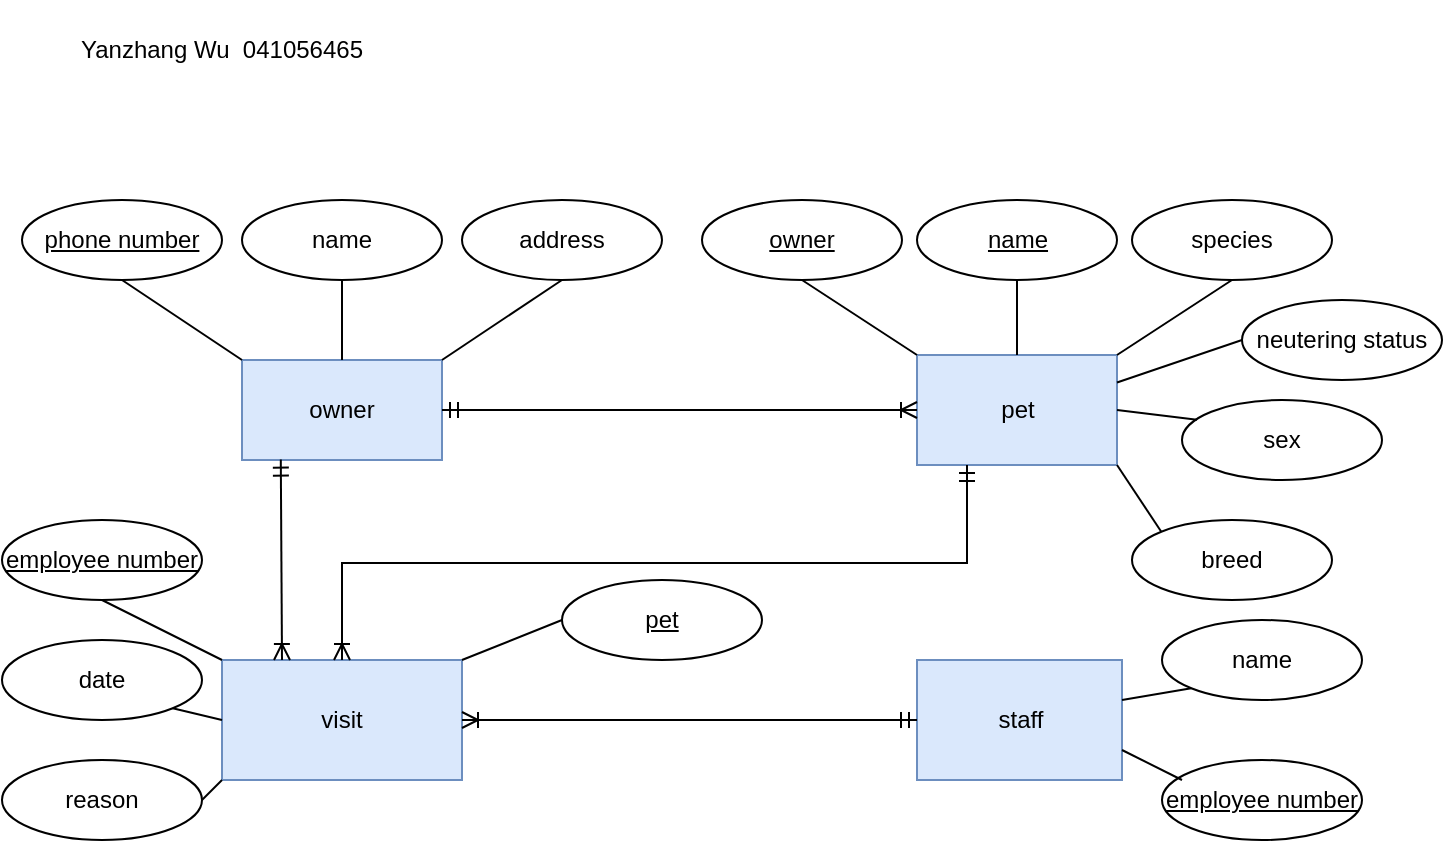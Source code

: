 <mxfile version="18.1.3" type="device" pages="2"><diagram id="aLRyT2M7rvpwgeUAvKRm" name="Page-1"><mxGraphModel dx="965" dy="609" grid="0" gridSize="10" guides="1" tooltips="1" connect="1" arrows="1" fold="1" page="1" pageScale="1" pageWidth="850" pageHeight="1100" math="0" shadow="0"><root><mxCell id="0"/><mxCell id="1" parent="0"/><mxCell id="voNRHpsxvCTgHPpzD3Z7-1" value="owner" style="rounded=0;whiteSpace=wrap;html=1;fillColor=#dae8fc;strokeColor=#6c8ebf;" parent="1" vertex="1"><mxGeometry x="130" y="190" width="100" height="50" as="geometry"/></mxCell><mxCell id="Mbcgf_EKkZWZRIK-z_gJ-5" value="phone number" style="ellipse;whiteSpace=wrap;html=1;align=center;fontStyle=4;" parent="1" vertex="1"><mxGeometry x="20" y="110" width="100" height="40" as="geometry"/></mxCell><mxCell id="Mbcgf_EKkZWZRIK-z_gJ-6" value="name" style="ellipse;whiteSpace=wrap;html=1;align=center;" parent="1" vertex="1"><mxGeometry x="130" y="110" width="100" height="40" as="geometry"/></mxCell><mxCell id="Mbcgf_EKkZWZRIK-z_gJ-7" value="address" style="ellipse;whiteSpace=wrap;html=1;align=center;" parent="1" vertex="1"><mxGeometry x="240" y="110" width="100" height="40" as="geometry"/></mxCell><mxCell id="Mbcgf_EKkZWZRIK-z_gJ-8" value="" style="endArrow=none;html=1;rounded=0;exitX=0.5;exitY=1;exitDx=0;exitDy=0;entryX=0;entryY=0;entryDx=0;entryDy=0;" parent="1" source="Mbcgf_EKkZWZRIK-z_gJ-5" target="voNRHpsxvCTgHPpzD3Z7-1" edge="1"><mxGeometry width="50" height="50" relative="1" as="geometry"><mxPoint x="460" y="330" as="sourcePoint"/><mxPoint x="510" y="280" as="targetPoint"/></mxGeometry></mxCell><mxCell id="Mbcgf_EKkZWZRIK-z_gJ-11" value="" style="endArrow=none;html=1;rounded=0;exitX=0.5;exitY=1;exitDx=0;exitDy=0;entryX=0.5;entryY=0;entryDx=0;entryDy=0;" parent="1" source="Mbcgf_EKkZWZRIK-z_gJ-6" target="voNRHpsxvCTgHPpzD3Z7-1" edge="1"><mxGeometry width="50" height="50" relative="1" as="geometry"><mxPoint x="460" y="330" as="sourcePoint"/><mxPoint x="510" y="280" as="targetPoint"/></mxGeometry></mxCell><mxCell id="Mbcgf_EKkZWZRIK-z_gJ-12" value="" style="endArrow=none;html=1;rounded=0;exitX=1;exitY=0;exitDx=0;exitDy=0;entryX=0.5;entryY=1;entryDx=0;entryDy=0;" parent="1" source="voNRHpsxvCTgHPpzD3Z7-1" target="Mbcgf_EKkZWZRIK-z_gJ-7" edge="1"><mxGeometry width="50" height="50" relative="1" as="geometry"><mxPoint x="460" y="330" as="sourcePoint"/><mxPoint x="510" y="280" as="targetPoint"/></mxGeometry></mxCell><mxCell id="Mbcgf_EKkZWZRIK-z_gJ-13" value="pet" style="whiteSpace=wrap;html=1;align=center;fillColor=#dae8fc;strokeColor=#6c8ebf;" parent="1" vertex="1"><mxGeometry x="467.5" y="187.5" width="100" height="55" as="geometry"/></mxCell><mxCell id="Mbcgf_EKkZWZRIK-z_gJ-14" value="owner" style="ellipse;whiteSpace=wrap;html=1;align=center;fontStyle=4;" parent="1" vertex="1"><mxGeometry x="360" y="110" width="100" height="40" as="geometry"/></mxCell><mxCell id="Mbcgf_EKkZWZRIK-z_gJ-15" value="name" style="ellipse;whiteSpace=wrap;html=1;align=center;fontStyle=4" parent="1" vertex="1"><mxGeometry x="467.5" y="110" width="100" height="40" as="geometry"/></mxCell><mxCell id="Mbcgf_EKkZWZRIK-z_gJ-16" value="species" style="ellipse;whiteSpace=wrap;html=1;align=center;" parent="1" vertex="1"><mxGeometry x="575" y="110" width="100" height="40" as="geometry"/></mxCell><mxCell id="Mbcgf_EKkZWZRIK-z_gJ-17" value="breed" style="ellipse;whiteSpace=wrap;html=1;align=center;" parent="1" vertex="1"><mxGeometry x="575" y="270" width="100" height="40" as="geometry"/></mxCell><mxCell id="Mbcgf_EKkZWZRIK-z_gJ-18" value="sex" style="ellipse;whiteSpace=wrap;html=1;align=center;" parent="1" vertex="1"><mxGeometry x="600" y="210" width="100" height="40" as="geometry"/></mxCell><mxCell id="Mbcgf_EKkZWZRIK-z_gJ-19" value="neutering status" style="ellipse;whiteSpace=wrap;html=1;align=center;" parent="1" vertex="1"><mxGeometry x="630" y="160" width="100" height="40" as="geometry"/></mxCell><mxCell id="Mbcgf_EKkZWZRIK-z_gJ-23" value="" style="endArrow=none;html=1;rounded=0;exitX=0;exitY=0;exitDx=0;exitDy=0;entryX=1;entryY=1;entryDx=0;entryDy=0;" parent="1" source="Mbcgf_EKkZWZRIK-z_gJ-17" target="Mbcgf_EKkZWZRIK-z_gJ-13" edge="1"><mxGeometry width="50" height="50" relative="1" as="geometry"><mxPoint x="490" y="340" as="sourcePoint"/><mxPoint x="540" y="290" as="targetPoint"/></mxGeometry></mxCell><mxCell id="Mbcgf_EKkZWZRIK-z_gJ-24" value="" style="endArrow=none;html=1;rounded=0;entryX=1;entryY=0.5;entryDx=0;entryDy=0;exitX=0.075;exitY=0.246;exitDx=0;exitDy=0;exitPerimeter=0;" parent="1" source="Mbcgf_EKkZWZRIK-z_gJ-18" target="Mbcgf_EKkZWZRIK-z_gJ-13" edge="1"><mxGeometry width="50" height="50" relative="1" as="geometry"><mxPoint x="606" y="219" as="sourcePoint"/><mxPoint x="540" y="290" as="targetPoint"/></mxGeometry></mxCell><mxCell id="Mbcgf_EKkZWZRIK-z_gJ-25" value="" style="endArrow=none;html=1;rounded=0;entryX=1;entryY=0.25;entryDx=0;entryDy=0;" parent="1" target="Mbcgf_EKkZWZRIK-z_gJ-13" edge="1"><mxGeometry width="50" height="50" relative="1" as="geometry"><mxPoint x="630" y="180" as="sourcePoint"/><mxPoint x="540" y="290" as="targetPoint"/></mxGeometry></mxCell><mxCell id="Mbcgf_EKkZWZRIK-z_gJ-26" value="" style="endArrow=none;html=1;rounded=0;exitX=0.5;exitY=1;exitDx=0;exitDy=0;entryX=0;entryY=0;entryDx=0;entryDy=0;" parent="1" source="Mbcgf_EKkZWZRIK-z_gJ-14" target="Mbcgf_EKkZWZRIK-z_gJ-13" edge="1"><mxGeometry width="50" height="50" relative="1" as="geometry"><mxPoint x="490" y="340" as="sourcePoint"/><mxPoint x="540" y="290" as="targetPoint"/></mxGeometry></mxCell><mxCell id="Mbcgf_EKkZWZRIK-z_gJ-27" value="" style="endArrow=none;html=1;rounded=0;exitX=0.5;exitY=0;exitDx=0;exitDy=0;entryX=0.5;entryY=1;entryDx=0;entryDy=0;" parent="1" source="Mbcgf_EKkZWZRIK-z_gJ-13" target="Mbcgf_EKkZWZRIK-z_gJ-15" edge="1"><mxGeometry width="50" height="50" relative="1" as="geometry"><mxPoint x="490" y="340" as="sourcePoint"/><mxPoint x="540" y="290" as="targetPoint"/></mxGeometry></mxCell><mxCell id="Mbcgf_EKkZWZRIK-z_gJ-28" value="" style="endArrow=none;html=1;rounded=0;exitX=1;exitY=0;exitDx=0;exitDy=0;entryX=0.5;entryY=1;entryDx=0;entryDy=0;" parent="1" source="Mbcgf_EKkZWZRIK-z_gJ-13" target="Mbcgf_EKkZWZRIK-z_gJ-16" edge="1"><mxGeometry width="50" height="50" relative="1" as="geometry"><mxPoint x="490" y="340" as="sourcePoint"/><mxPoint x="540" y="290" as="targetPoint"/></mxGeometry></mxCell><mxCell id="Mbcgf_EKkZWZRIK-z_gJ-30" value="" style="edgeStyle=entityRelationEdgeStyle;fontSize=12;html=1;endArrow=ERoneToMany;startArrow=ERmandOne;rounded=0;exitX=1;exitY=0.5;exitDx=0;exitDy=0;entryX=0;entryY=0.5;entryDx=0;entryDy=0;" parent="1" source="voNRHpsxvCTgHPpzD3Z7-1" target="Mbcgf_EKkZWZRIK-z_gJ-13" edge="1"><mxGeometry width="100" height="100" relative="1" as="geometry"><mxPoint x="320" y="360" as="sourcePoint"/><mxPoint x="420" y="260" as="targetPoint"/></mxGeometry></mxCell><mxCell id="Mbcgf_EKkZWZRIK-z_gJ-32" value="staff" style="rounded=0;whiteSpace=wrap;html=1;fillColor=#dae8fc;strokeColor=#6c8ebf;" parent="1" vertex="1"><mxGeometry x="467.5" y="340" width="102.5" height="60" as="geometry"/></mxCell><mxCell id="Mbcgf_EKkZWZRIK-z_gJ-33" value="employee number" style="ellipse;whiteSpace=wrap;html=1;align=center;fontStyle=4;" parent="1" vertex="1"><mxGeometry x="590" y="390" width="100" height="40" as="geometry"/></mxCell><mxCell id="Mbcgf_EKkZWZRIK-z_gJ-34" value="name" style="ellipse;whiteSpace=wrap;html=1;align=center;" parent="1" vertex="1"><mxGeometry x="590" y="320" width="100" height="40" as="geometry"/></mxCell><mxCell id="Mbcgf_EKkZWZRIK-z_gJ-35" value="" style="endArrow=none;html=1;rounded=0;entryX=1;entryY=0.75;entryDx=0;entryDy=0;" parent="1" target="Mbcgf_EKkZWZRIK-z_gJ-32" edge="1"><mxGeometry width="50" height="50" relative="1" as="geometry"><mxPoint x="600" y="400" as="sourcePoint"/><mxPoint x="380" y="292.5" as="targetPoint"/></mxGeometry></mxCell><mxCell id="Mbcgf_EKkZWZRIK-z_gJ-36" value="" style="endArrow=none;html=1;rounded=0;exitX=0;exitY=1;exitDx=0;exitDy=0;" parent="1" source="Mbcgf_EKkZWZRIK-z_gJ-34" edge="1"><mxGeometry width="50" height="50" relative="1" as="geometry"><mxPoint x="330" y="342.5" as="sourcePoint"/><mxPoint x="570" y="360" as="targetPoint"/></mxGeometry></mxCell><mxCell id="Mbcgf_EKkZWZRIK-z_gJ-39" value="visit" style="rounded=0;whiteSpace=wrap;html=1;fillColor=#dae8fc;strokeColor=#6c8ebf;" parent="1" vertex="1"><mxGeometry x="120" y="340" width="120" height="60" as="geometry"/></mxCell><mxCell id="Mbcgf_EKkZWZRIK-z_gJ-40" value="pet" style="ellipse;whiteSpace=wrap;html=1;align=center;fontStyle=4;" parent="1" vertex="1"><mxGeometry x="290" y="300" width="100" height="40" as="geometry"/></mxCell><mxCell id="Mbcgf_EKkZWZRIK-z_gJ-41" value="employee number" style="ellipse;whiteSpace=wrap;html=1;align=center;fontStyle=4;" parent="1" vertex="1"><mxGeometry x="10" y="270" width="100" height="40" as="geometry"/></mxCell><mxCell id="Mbcgf_EKkZWZRIK-z_gJ-42" value="date" style="ellipse;whiteSpace=wrap;html=1;align=center;" parent="1" vertex="1"><mxGeometry x="10" y="330" width="100" height="40" as="geometry"/></mxCell><mxCell id="Mbcgf_EKkZWZRIK-z_gJ-43" value="reason" style="ellipse;whiteSpace=wrap;html=1;align=center;" parent="1" vertex="1"><mxGeometry x="10" y="390" width="100" height="40" as="geometry"/></mxCell><mxCell id="Mbcgf_EKkZWZRIK-z_gJ-46" value="" style="endArrow=none;html=1;rounded=0;exitX=0.5;exitY=1;exitDx=0;exitDy=0;entryX=0;entryY=0;entryDx=0;entryDy=0;" parent="1" source="Mbcgf_EKkZWZRIK-z_gJ-41" target="Mbcgf_EKkZWZRIK-z_gJ-39" edge="1"><mxGeometry width="50" height="50" relative="1" as="geometry"><mxPoint x="250" y="230" as="sourcePoint"/><mxPoint x="300" y="180" as="targetPoint"/></mxGeometry></mxCell><mxCell id="Mbcgf_EKkZWZRIK-z_gJ-47" value="" style="endArrow=none;html=1;rounded=0;exitX=0;exitY=0.5;exitDx=0;exitDy=0;entryX=1;entryY=0;entryDx=0;entryDy=0;" parent="1" source="Mbcgf_EKkZWZRIK-z_gJ-40" target="Mbcgf_EKkZWZRIK-z_gJ-39" edge="1"><mxGeometry width="50" height="50" relative="1" as="geometry"><mxPoint x="250" y="230" as="sourcePoint"/><mxPoint x="300" y="180" as="targetPoint"/></mxGeometry></mxCell><mxCell id="Mbcgf_EKkZWZRIK-z_gJ-48" value="" style="endArrow=none;html=1;rounded=0;entryX=0;entryY=0.5;entryDx=0;entryDy=0;exitX=1;exitY=1;exitDx=0;exitDy=0;" parent="1" source="Mbcgf_EKkZWZRIK-z_gJ-42" target="Mbcgf_EKkZWZRIK-z_gJ-39" edge="1"><mxGeometry width="50" height="50" relative="1" as="geometry"><mxPoint x="90" y="360" as="sourcePoint"/><mxPoint x="300" y="180" as="targetPoint"/></mxGeometry></mxCell><mxCell id="Mbcgf_EKkZWZRIK-z_gJ-49" value="" style="endArrow=none;html=1;rounded=0;exitX=1;exitY=0.5;exitDx=0;exitDy=0;" parent="1" source="Mbcgf_EKkZWZRIK-z_gJ-43" edge="1"><mxGeometry width="50" height="50" relative="1" as="geometry"><mxPoint x="250" y="230" as="sourcePoint"/><mxPoint x="120" y="400" as="targetPoint"/></mxGeometry></mxCell><mxCell id="Mbcgf_EKkZWZRIK-z_gJ-50" value="" style="fontSize=12;html=1;endArrow=ERmandOne;startArrow=ERoneToMany;rounded=0;endFill=0;entryX=0.25;entryY=1;entryDx=0;entryDy=0;startFill=0;edgeStyle=elbowEdgeStyle;elbow=vertical;" parent="1" target="Mbcgf_EKkZWZRIK-z_gJ-13" edge="1"><mxGeometry width="100" height="100" relative="1" as="geometry"><mxPoint x="180" y="340" as="sourcePoint"/><mxPoint x="100" y="330" as="targetPoint"/></mxGeometry></mxCell><mxCell id="Mbcgf_EKkZWZRIK-z_gJ-55" value="Yanzhang Wu&amp;nbsp; 041056465" style="text;html=1;strokeColor=none;fillColor=none;align=center;verticalAlign=middle;whiteSpace=wrap;rounded=0;glass=0;sketch=0;" parent="1" vertex="1"><mxGeometry x="20" y="10" width="200" height="50" as="geometry"/></mxCell><mxCell id="faMLZEGyzQWpiG_7WomV-1" value="" style="fontSize=12;html=1;endArrow=ERoneToMany;startArrow=ERmandOne;rounded=0;entryX=0.25;entryY=0;entryDx=0;entryDy=0;exitX=0.194;exitY=0.996;exitDx=0;exitDy=0;exitPerimeter=0;" parent="1" source="voNRHpsxvCTgHPpzD3Z7-1" target="Mbcgf_EKkZWZRIK-z_gJ-39" edge="1"><mxGeometry width="100" height="100" relative="1" as="geometry"><mxPoint x="100" y="210" as="sourcePoint"/><mxPoint x="470" y="260" as="targetPoint"/></mxGeometry></mxCell><mxCell id="faMLZEGyzQWpiG_7WomV-2" value="" style="fontSize=12;html=1;endArrow=ERoneToMany;startArrow=ERmandOne;rounded=0;entryX=1;entryY=0.5;entryDx=0;entryDy=0;exitX=0;exitY=0.5;exitDx=0;exitDy=0;" parent="1" source="Mbcgf_EKkZWZRIK-z_gJ-32" target="Mbcgf_EKkZWZRIK-z_gJ-39" edge="1"><mxGeometry width="100" height="100" relative="1" as="geometry"><mxPoint x="310.0" y="370.0" as="sourcePoint"/><mxPoint x="310.6" y="470.2" as="targetPoint"/></mxGeometry></mxCell></root></mxGraphModel></diagram><diagram id="iV5YqJEteqVXFkXftRJ9" name="Page-2"><mxGraphModel dx="965" dy="609" grid="0" gridSize="10" guides="1" tooltips="1" connect="1" arrows="1" fold="1" page="1" pageScale="1" pageWidth="850" pageHeight="1100" math="0" shadow="0"><root><mxCell id="0"/><mxCell id="1" parent="0"/><mxCell id="2Q3ctZgMWh0_6kOAerRt-1" value="Employee" style="whiteSpace=wrap;html=1;align=center;fillColor=#dae8fc;strokeColor=#6c8ebf;" parent="1" vertex="1"><mxGeometry x="311" y="245" width="100" height="40" as="geometry"/></mxCell><mxCell id="1EgRMxVwN4vciO6dZ08s-1" value="Employee number" style="ellipse;whiteSpace=wrap;html=1;align=center;fontStyle=4;" parent="1" vertex="1"><mxGeometry x="235" y="180" width="131" height="40" as="geometry"/></mxCell><mxCell id="1EgRMxVwN4vciO6dZ08s-2" value="name" style="ellipse;whiteSpace=wrap;html=1;align=center;" parent="1" vertex="1"><mxGeometry x="381" y="180" width="100" height="40" as="geometry"/></mxCell><mxCell id="1EgRMxVwN4vciO6dZ08s-3" value="Department" style="whiteSpace=wrap;html=1;align=center;fillColor=#dae8fc;strokeColor=#6c8ebf;" parent="1" vertex="1"><mxGeometry x="580" y="245" width="100" height="40" as="geometry"/></mxCell><mxCell id="1EgRMxVwN4vciO6dZ08s-4" value="department name" style="ellipse;whiteSpace=wrap;html=1;align=center;fontStyle=4" parent="1" vertex="1"><mxGeometry x="580" y="170" width="100" height="40" as="geometry"/></mxCell><mxCell id="1EgRMxVwN4vciO6dZ08s-5" value="Projests" style="whiteSpace=wrap;html=1;align=center;fillColor=#dae8fc;strokeColor=#6c8ebf;" parent="1" vertex="1"><mxGeometry x="311" y="381" width="100" height="40" as="geometry"/></mxCell><mxCell id="1EgRMxVwN4vciO6dZ08s-6" value="Project number" style="ellipse;whiteSpace=wrap;html=1;align=center;fontStyle=4;" parent="1" vertex="1"><mxGeometry x="256" y="442" width="100" height="40" as="geometry"/></mxCell><mxCell id="1EgRMxVwN4vciO6dZ08s-7" value="Project name" style="ellipse;whiteSpace=wrap;html=1;align=center;" parent="1" vertex="1"><mxGeometry x="366" y="442" width="100" height="40" as="geometry"/></mxCell><mxCell id="1EgRMxVwN4vciO6dZ08s-8" value="Manager" style="whiteSpace=wrap;html=1;align=center;fillColor=#dae8fc;strokeColor=#6c8ebf;" parent="1" vertex="1"><mxGeometry x="580" y="381" width="100" height="40" as="geometry"/></mxCell><mxCell id="1EgRMxVwN4vciO6dZ08s-9" value="manager number" style="ellipse;whiteSpace=wrap;html=1;align=center;fontStyle=4" parent="1" vertex="1"><mxGeometry x="530" y="442" width="100" height="40" as="geometry"/></mxCell><mxCell id="1EgRMxVwN4vciO6dZ08s-10" value="name" style="ellipse;whiteSpace=wrap;html=1;align=center;" parent="1" vertex="1"><mxGeometry x="640" y="442" width="100" height="40" as="geometry"/></mxCell><mxCell id="1EgRMxVwN4vciO6dZ08s-11" value="" style="endArrow=none;html=1;rounded=0;exitX=0.25;exitY=0;exitDx=0;exitDy=0;entryX=0.5;entryY=1;entryDx=0;entryDy=0;" parent="1" source="2Q3ctZgMWh0_6kOAerRt-1" target="1EgRMxVwN4vciO6dZ08s-1" edge="1"><mxGeometry width="50" height="50" relative="1" as="geometry"><mxPoint x="350" y="330" as="sourcePoint"/><mxPoint x="400" y="280" as="targetPoint"/></mxGeometry></mxCell><mxCell id="1EgRMxVwN4vciO6dZ08s-12" value="" style="endArrow=none;html=1;rounded=0;exitX=0.75;exitY=0;exitDx=0;exitDy=0;entryX=0.5;entryY=1;entryDx=0;entryDy=0;" parent="1" source="2Q3ctZgMWh0_6kOAerRt-1" target="1EgRMxVwN4vciO6dZ08s-2" edge="1"><mxGeometry width="50" height="50" relative="1" as="geometry"><mxPoint x="350" y="330" as="sourcePoint"/><mxPoint x="400" y="280" as="targetPoint"/></mxGeometry></mxCell><mxCell id="1EgRMxVwN4vciO6dZ08s-13" value="" style="endArrow=none;html=1;rounded=0;exitX=0.5;exitY=0;exitDx=0;exitDy=0;entryX=0.25;entryY=1;entryDx=0;entryDy=0;" parent="1" source="1EgRMxVwN4vciO6dZ08s-6" target="1EgRMxVwN4vciO6dZ08s-5" edge="1"><mxGeometry width="50" height="50" relative="1" as="geometry"><mxPoint x="350" y="330" as="sourcePoint"/><mxPoint x="400" y="280" as="targetPoint"/></mxGeometry></mxCell><mxCell id="1EgRMxVwN4vciO6dZ08s-14" value="" style="endArrow=none;html=1;rounded=0;exitX=0.75;exitY=1;exitDx=0;exitDy=0;entryX=0.5;entryY=0;entryDx=0;entryDy=0;" parent="1" source="1EgRMxVwN4vciO6dZ08s-5" target="1EgRMxVwN4vciO6dZ08s-7" edge="1"><mxGeometry width="50" height="50" relative="1" as="geometry"><mxPoint x="350" y="330" as="sourcePoint"/><mxPoint x="400" y="280" as="targetPoint"/></mxGeometry></mxCell><mxCell id="1EgRMxVwN4vciO6dZ08s-15" value="" style="endArrow=none;html=1;rounded=0;exitX=0.5;exitY=0;exitDx=0;exitDy=0;entryX=0.5;entryY=1;entryDx=0;entryDy=0;" parent="1" source="1EgRMxVwN4vciO6dZ08s-3" target="1EgRMxVwN4vciO6dZ08s-4" edge="1"><mxGeometry width="50" height="50" relative="1" as="geometry"><mxPoint x="350" y="330" as="sourcePoint"/><mxPoint x="400" y="280" as="targetPoint"/></mxGeometry></mxCell><mxCell id="1EgRMxVwN4vciO6dZ08s-16" value="" style="endArrow=none;html=1;rounded=0;entryX=0.25;entryY=1;entryDx=0;entryDy=0;exitX=0.5;exitY=0;exitDx=0;exitDy=0;" parent="1" source="1EgRMxVwN4vciO6dZ08s-9" target="1EgRMxVwN4vciO6dZ08s-8" edge="1"><mxGeometry width="50" height="50" relative="1" as="geometry"><mxPoint x="570" y="440" as="sourcePoint"/><mxPoint x="400" y="280" as="targetPoint"/></mxGeometry></mxCell><mxCell id="1EgRMxVwN4vciO6dZ08s-17" value="" style="endArrow=none;html=1;rounded=0;exitX=0.75;exitY=1;exitDx=0;exitDy=0;entryX=0.416;entryY=0.007;entryDx=0;entryDy=0;entryPerimeter=0;" parent="1" source="1EgRMxVwN4vciO6dZ08s-8" target="1EgRMxVwN4vciO6dZ08s-10" edge="1"><mxGeometry width="50" height="50" relative="1" as="geometry"><mxPoint x="350" y="330" as="sourcePoint"/><mxPoint x="690" y="440" as="targetPoint"/></mxGeometry></mxCell><mxCell id="0U0rQjiCbW247ZW0rlTn-1" value="" style="fontSize=12;html=1;endArrow=ERoneToMany;startArrow=ERzeroToMany;rounded=0;entryX=0.5;entryY=1;entryDx=0;entryDy=0;exitX=0.5;exitY=0;exitDx=0;exitDy=0;" parent="1" source="1EgRMxVwN4vciO6dZ08s-5" target="2Q3ctZgMWh0_6kOAerRt-1" edge="1"><mxGeometry width="100" height="100" relative="1" as="geometry"><mxPoint x="370" y="390" as="sourcePoint"/><mxPoint x="470" y="290" as="targetPoint"/></mxGeometry></mxCell><mxCell id="0U0rQjiCbW247ZW0rlTn-2" value="" style="fontSize=12;html=1;endArrow=ERoneToMany;startArrow=ERoneToMany;rounded=0;entryX=0;entryY=0.5;entryDx=0;entryDy=0;exitX=1;exitY=0.5;exitDx=0;exitDy=0;endFill=0;startFill=0;" parent="1" source="2Q3ctZgMWh0_6kOAerRt-1" target="1EgRMxVwN4vciO6dZ08s-3" edge="1"><mxGeometry width="100" height="100" relative="1" as="geometry"><mxPoint x="370" y="390" as="sourcePoint"/><mxPoint x="470" y="290" as="targetPoint"/></mxGeometry></mxCell><mxCell id="0U0rQjiCbW247ZW0rlTn-3" value="" style="fontSize=12;html=1;endArrow=ERmandOne;startArrow=ERmandOne;rounded=0;entryX=0.5;entryY=1;entryDx=0;entryDy=0;exitX=0.5;exitY=0;exitDx=0;exitDy=0;" parent="1" source="1EgRMxVwN4vciO6dZ08s-8" target="1EgRMxVwN4vciO6dZ08s-3" edge="1"><mxGeometry width="100" height="100" relative="1" as="geometry"><mxPoint x="370" y="390" as="sourcePoint"/><mxPoint x="470" y="290" as="targetPoint"/></mxGeometry></mxCell><mxCell id="0U0rQjiCbW247ZW0rlTn-4" value="" style="fontSize=12;html=1;endArrow=ERzeroToMany;startArrow=ERzeroToOne;rounded=0;exitX=0;exitY=0.5;exitDx=0;exitDy=0;entryX=1;entryY=0.5;entryDx=0;entryDy=0;" parent="1" source="1EgRMxVwN4vciO6dZ08s-8" target="1EgRMxVwN4vciO6dZ08s-5" edge="1"><mxGeometry width="100" height="100" relative="1" as="geometry"><mxPoint x="525" y="321" as="sourcePoint"/><mxPoint x="425" y="421" as="targetPoint"/></mxGeometry></mxCell><mxCell id="gG93tO1S28DgJpa55QWw-1" value="Yanzhang Wu&amp;nbsp; 041056465" style="text;html=1;strokeColor=none;fillColor=none;align=center;verticalAlign=middle;whiteSpace=wrap;rounded=0;glass=0;sketch=0;" vertex="1" parent="1"><mxGeometry x="235" y="100" width="200" height="50" as="geometry"/></mxCell></root></mxGraphModel></diagram></mxfile>